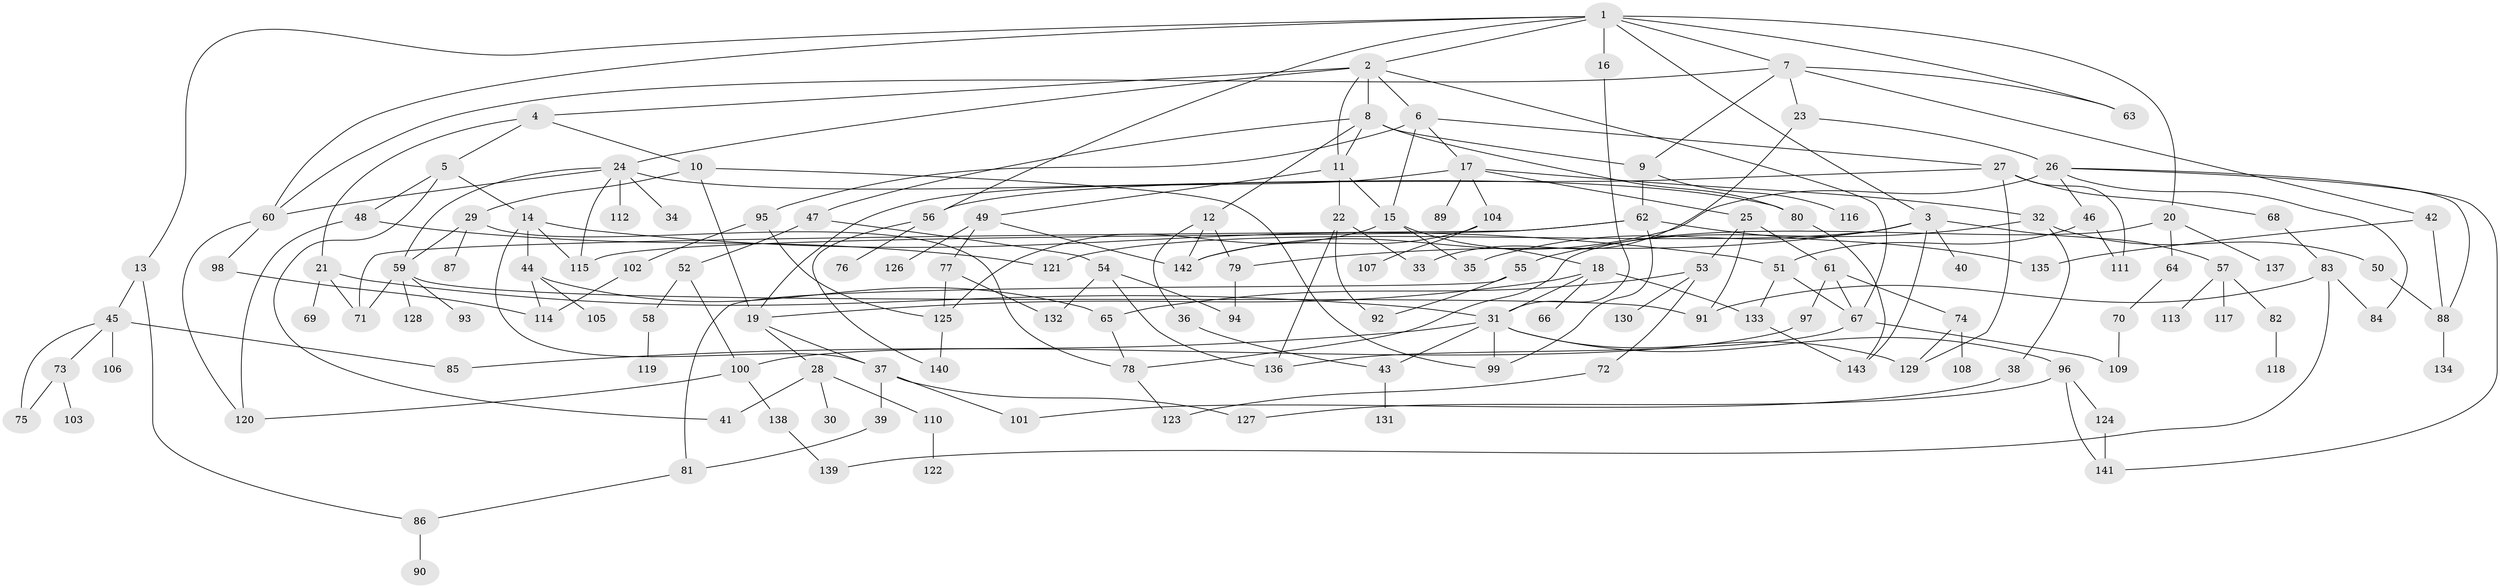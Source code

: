 // Generated by graph-tools (version 1.1) at 2025/01/03/09/25 03:01:07]
// undirected, 143 vertices, 213 edges
graph export_dot {
graph [start="1"]
  node [color=gray90,style=filled];
  1;
  2;
  3;
  4;
  5;
  6;
  7;
  8;
  9;
  10;
  11;
  12;
  13;
  14;
  15;
  16;
  17;
  18;
  19;
  20;
  21;
  22;
  23;
  24;
  25;
  26;
  27;
  28;
  29;
  30;
  31;
  32;
  33;
  34;
  35;
  36;
  37;
  38;
  39;
  40;
  41;
  42;
  43;
  44;
  45;
  46;
  47;
  48;
  49;
  50;
  51;
  52;
  53;
  54;
  55;
  56;
  57;
  58;
  59;
  60;
  61;
  62;
  63;
  64;
  65;
  66;
  67;
  68;
  69;
  70;
  71;
  72;
  73;
  74;
  75;
  76;
  77;
  78;
  79;
  80;
  81;
  82;
  83;
  84;
  85;
  86;
  87;
  88;
  89;
  90;
  91;
  92;
  93;
  94;
  95;
  96;
  97;
  98;
  99;
  100;
  101;
  102;
  103;
  104;
  105;
  106;
  107;
  108;
  109;
  110;
  111;
  112;
  113;
  114;
  115;
  116;
  117;
  118;
  119;
  120;
  121;
  122;
  123;
  124;
  125;
  126;
  127;
  128;
  129;
  130;
  131;
  132;
  133;
  134;
  135;
  136;
  137;
  138;
  139;
  140;
  141;
  142;
  143;
  1 -- 2;
  1 -- 3;
  1 -- 7;
  1 -- 13;
  1 -- 16;
  1 -- 20;
  1 -- 63;
  1 -- 56;
  1 -- 60;
  2 -- 4;
  2 -- 6;
  2 -- 8;
  2 -- 11;
  2 -- 24;
  2 -- 67;
  3 -- 35;
  3 -- 40;
  3 -- 57;
  3 -- 79;
  3 -- 121;
  3 -- 143;
  4 -- 5;
  4 -- 10;
  4 -- 21;
  5 -- 14;
  5 -- 41;
  5 -- 48;
  6 -- 15;
  6 -- 17;
  6 -- 27;
  6 -- 95;
  7 -- 9;
  7 -- 23;
  7 -- 42;
  7 -- 63;
  7 -- 60;
  8 -- 12;
  8 -- 47;
  8 -- 80;
  8 -- 11;
  8 -- 9;
  9 -- 62;
  9 -- 116;
  10 -- 29;
  10 -- 19;
  10 -- 99;
  11 -- 22;
  11 -- 49;
  11 -- 15;
  12 -- 36;
  12 -- 79;
  12 -- 142;
  13 -- 45;
  13 -- 86;
  14 -- 37;
  14 -- 44;
  14 -- 51;
  14 -- 115;
  15 -- 18;
  15 -- 35;
  15 -- 125;
  16 -- 31;
  17 -- 25;
  17 -- 32;
  17 -- 89;
  17 -- 104;
  17 -- 19;
  18 -- 19;
  18 -- 66;
  18 -- 133;
  18 -- 31;
  19 -- 28;
  19 -- 37;
  20 -- 64;
  20 -- 137;
  20 -- 78;
  21 -- 31;
  21 -- 69;
  21 -- 71;
  22 -- 92;
  22 -- 136;
  22 -- 33;
  23 -- 26;
  23 -- 33;
  24 -- 34;
  24 -- 59;
  24 -- 60;
  24 -- 112;
  24 -- 80;
  24 -- 115;
  25 -- 53;
  25 -- 61;
  25 -- 91;
  26 -- 46;
  26 -- 88;
  26 -- 141;
  26 -- 84;
  26 -- 142;
  27 -- 56;
  27 -- 68;
  27 -- 111;
  27 -- 129;
  28 -- 30;
  28 -- 110;
  28 -- 41;
  29 -- 87;
  29 -- 78;
  29 -- 59;
  31 -- 85;
  31 -- 96;
  31 -- 129;
  31 -- 43;
  31 -- 99;
  32 -- 38;
  32 -- 50;
  32 -- 55;
  36 -- 43;
  37 -- 39;
  37 -- 127;
  37 -- 101;
  38 -- 101;
  39 -- 81;
  42 -- 88;
  42 -- 135;
  43 -- 131;
  44 -- 65;
  44 -- 105;
  44 -- 114;
  45 -- 73;
  45 -- 75;
  45 -- 106;
  45 -- 85;
  46 -- 111;
  46 -- 51;
  47 -- 52;
  47 -- 54;
  48 -- 120;
  48 -- 121;
  49 -- 77;
  49 -- 126;
  49 -- 142;
  50 -- 88;
  51 -- 67;
  51 -- 133;
  52 -- 58;
  52 -- 100;
  53 -- 72;
  53 -- 130;
  53 -- 65;
  54 -- 94;
  54 -- 136;
  54 -- 132;
  55 -- 92;
  55 -- 81;
  56 -- 76;
  56 -- 140;
  57 -- 82;
  57 -- 113;
  57 -- 117;
  58 -- 119;
  59 -- 71;
  59 -- 93;
  59 -- 128;
  59 -- 91;
  60 -- 98;
  60 -- 120;
  61 -- 74;
  61 -- 97;
  61 -- 67;
  62 -- 99;
  62 -- 135;
  62 -- 71;
  62 -- 115;
  64 -- 70;
  65 -- 78;
  67 -- 136;
  67 -- 109;
  68 -- 83;
  70 -- 109;
  72 -- 123;
  73 -- 103;
  73 -- 75;
  74 -- 108;
  74 -- 129;
  77 -- 125;
  77 -- 132;
  78 -- 123;
  79 -- 94;
  80 -- 143;
  81 -- 86;
  82 -- 118;
  83 -- 84;
  83 -- 91;
  83 -- 139;
  86 -- 90;
  88 -- 134;
  95 -- 102;
  95 -- 125;
  96 -- 124;
  96 -- 127;
  96 -- 141;
  97 -- 100;
  98 -- 114;
  100 -- 120;
  100 -- 138;
  102 -- 114;
  104 -- 107;
  104 -- 142;
  110 -- 122;
  124 -- 141;
  125 -- 140;
  133 -- 143;
  138 -- 139;
}
